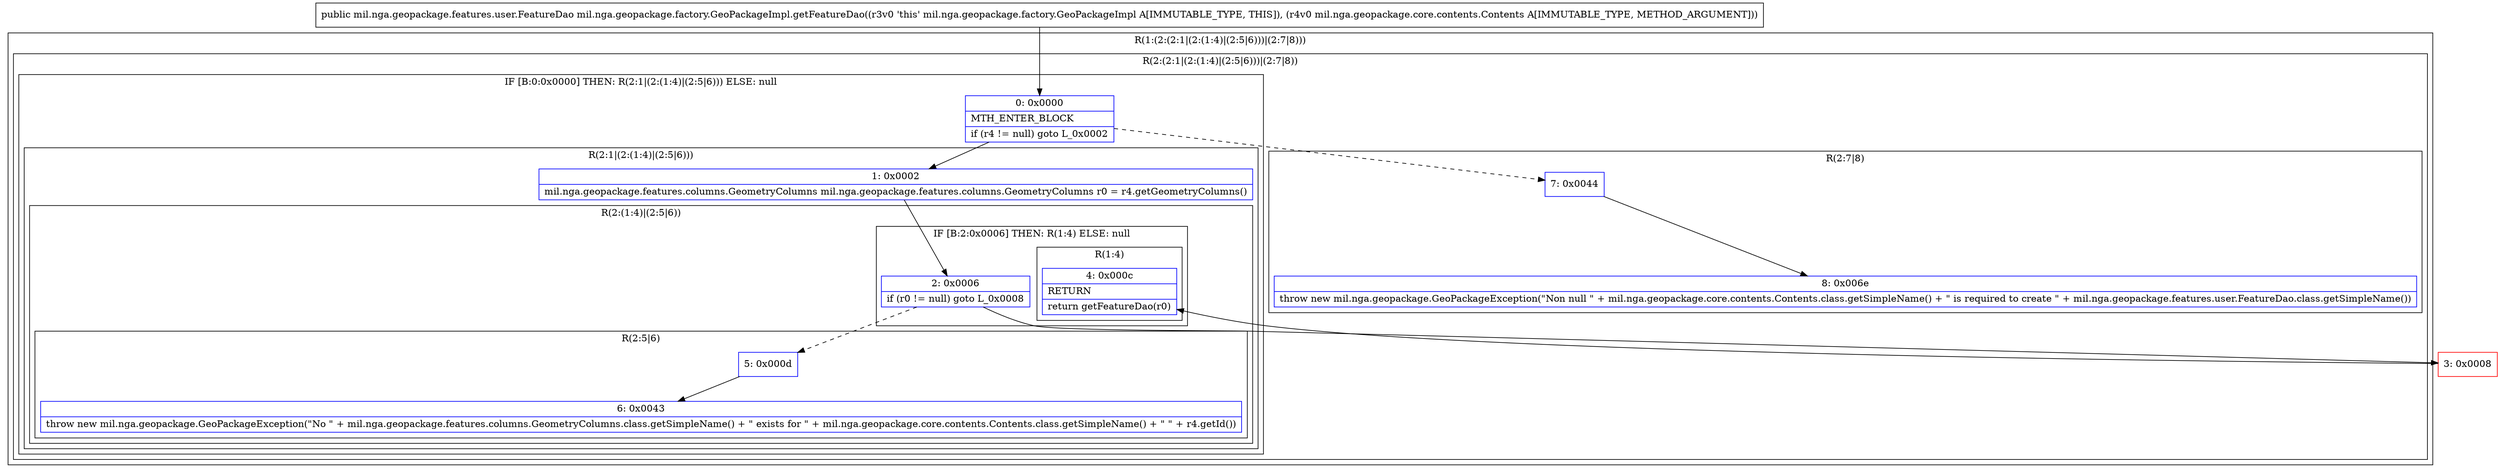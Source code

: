 digraph "CFG formil.nga.geopackage.factory.GeoPackageImpl.getFeatureDao(Lmil\/nga\/geopackage\/core\/contents\/Contents;)Lmil\/nga\/geopackage\/features\/user\/FeatureDao;" {
subgraph cluster_Region_1155388787 {
label = "R(1:(2:(2:1|(2:(1:4)|(2:5|6)))|(2:7|8)))";
node [shape=record,color=blue];
subgraph cluster_Region_906797887 {
label = "R(2:(2:1|(2:(1:4)|(2:5|6)))|(2:7|8))";
node [shape=record,color=blue];
subgraph cluster_IfRegion_1431922693 {
label = "IF [B:0:0x0000] THEN: R(2:1|(2:(1:4)|(2:5|6))) ELSE: null";
node [shape=record,color=blue];
Node_0 [shape=record,label="{0\:\ 0x0000|MTH_ENTER_BLOCK\l|if (r4 != null) goto L_0x0002\l}"];
subgraph cluster_Region_1573940050 {
label = "R(2:1|(2:(1:4)|(2:5|6)))";
node [shape=record,color=blue];
Node_1 [shape=record,label="{1\:\ 0x0002|mil.nga.geopackage.features.columns.GeometryColumns mil.nga.geopackage.features.columns.GeometryColumns r0 = r4.getGeometryColumns()\l}"];
subgraph cluster_Region_1574244929 {
label = "R(2:(1:4)|(2:5|6))";
node [shape=record,color=blue];
subgraph cluster_IfRegion_465188334 {
label = "IF [B:2:0x0006] THEN: R(1:4) ELSE: null";
node [shape=record,color=blue];
Node_2 [shape=record,label="{2\:\ 0x0006|if (r0 != null) goto L_0x0008\l}"];
subgraph cluster_Region_1579602518 {
label = "R(1:4)";
node [shape=record,color=blue];
Node_4 [shape=record,label="{4\:\ 0x000c|RETURN\l|return getFeatureDao(r0)\l}"];
}
}
subgraph cluster_Region_2005480133 {
label = "R(2:5|6)";
node [shape=record,color=blue];
Node_5 [shape=record,label="{5\:\ 0x000d}"];
Node_6 [shape=record,label="{6\:\ 0x0043|throw new mil.nga.geopackage.GeoPackageException(\"No \" + mil.nga.geopackage.features.columns.GeometryColumns.class.getSimpleName() + \" exists for \" + mil.nga.geopackage.core.contents.Contents.class.getSimpleName() + \" \" + r4.getId())\l}"];
}
}
}
}
subgraph cluster_Region_617570896 {
label = "R(2:7|8)";
node [shape=record,color=blue];
Node_7 [shape=record,label="{7\:\ 0x0044}"];
Node_8 [shape=record,label="{8\:\ 0x006e|throw new mil.nga.geopackage.GeoPackageException(\"Non null \" + mil.nga.geopackage.core.contents.Contents.class.getSimpleName() + \" is required to create \" + mil.nga.geopackage.features.user.FeatureDao.class.getSimpleName())\l}"];
}
}
}
Node_3 [shape=record,color=red,label="{3\:\ 0x0008}"];
MethodNode[shape=record,label="{public mil.nga.geopackage.features.user.FeatureDao mil.nga.geopackage.factory.GeoPackageImpl.getFeatureDao((r3v0 'this' mil.nga.geopackage.factory.GeoPackageImpl A[IMMUTABLE_TYPE, THIS]), (r4v0 mil.nga.geopackage.core.contents.Contents A[IMMUTABLE_TYPE, METHOD_ARGUMENT])) }"];
MethodNode -> Node_0;
Node_0 -> Node_1;
Node_0 -> Node_7[style=dashed];
Node_1 -> Node_2;
Node_2 -> Node_3;
Node_2 -> Node_5[style=dashed];
Node_5 -> Node_6;
Node_7 -> Node_8;
Node_3 -> Node_4;
}

